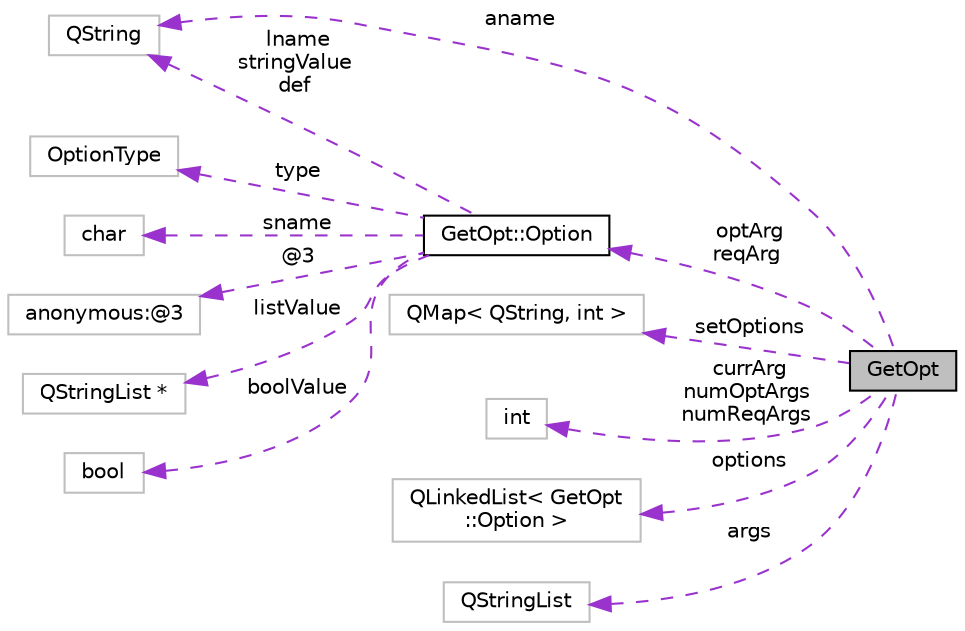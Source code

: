 digraph "GetOpt"
{
 // INTERACTIVE_SVG=YES
  edge [fontname="Helvetica",fontsize="10",labelfontname="Helvetica",labelfontsize="10"];
  node [fontname="Helvetica",fontsize="10",shape=record];
  rankdir="LR";
  Node1 [label="GetOpt",height=0.2,width=0.4,color="black", fillcolor="grey75", style="filled", fontcolor="black"];
  Node2 -> Node1 [dir="back",color="darkorchid3",fontsize="10",style="dashed",label=" aname" ,fontname="Helvetica"];
  Node2 [label="QString",height=0.2,width=0.4,color="grey75", fillcolor="white", style="filled"];
  Node3 -> Node1 [dir="back",color="darkorchid3",fontsize="10",style="dashed",label=" setOptions" ,fontname="Helvetica"];
  Node3 [label="QMap\< QString, int \>",height=0.2,width=0.4,color="grey75", fillcolor="white", style="filled"];
  Node4 -> Node1 [dir="back",color="darkorchid3",fontsize="10",style="dashed",label=" currArg\nnumOptArgs\nnumReqArgs" ,fontname="Helvetica"];
  Node4 [label="int",height=0.2,width=0.4,color="grey75", fillcolor="white", style="filled"];
  Node5 -> Node1 [dir="back",color="darkorchid3",fontsize="10",style="dashed",label=" options" ,fontname="Helvetica"];
  Node5 [label="QLinkedList\< GetOpt\l::Option \>",height=0.2,width=0.4,color="grey75", fillcolor="white", style="filled"];
  Node6 -> Node1 [dir="back",color="darkorchid3",fontsize="10",style="dashed",label=" optArg\nreqArg" ,fontname="Helvetica"];
  Node6 [label="GetOpt::Option",height=0.2,width=0.4,color="black", fillcolor="white", style="filled",URL="$d8/dfe/struct_get_opt_1_1_option.html"];
  Node7 -> Node6 [dir="back",color="darkorchid3",fontsize="10",style="dashed",label=" type" ,fontname="Helvetica"];
  Node7 [label="OptionType",height=0.2,width=0.4,color="grey75", fillcolor="white", style="filled"];
  Node2 -> Node6 [dir="back",color="darkorchid3",fontsize="10",style="dashed",label=" lname\nstringValue\ndef" ,fontname="Helvetica"];
  Node8 -> Node6 [dir="back",color="darkorchid3",fontsize="10",style="dashed",label=" sname" ,fontname="Helvetica"];
  Node8 [label="char",height=0.2,width=0.4,color="grey75", fillcolor="white", style="filled"];
  Node9 -> Node6 [dir="back",color="darkorchid3",fontsize="10",style="dashed",label=" @3" ,fontname="Helvetica"];
  Node9 [label="anonymous:@3",height=0.2,width=0.4,color="grey75", fillcolor="white", style="filled"];
  Node10 -> Node6 [dir="back",color="darkorchid3",fontsize="10",style="dashed",label=" listValue" ,fontname="Helvetica"];
  Node10 [label="QStringList *",height=0.2,width=0.4,color="grey75", fillcolor="white", style="filled"];
  Node11 -> Node6 [dir="back",color="darkorchid3",fontsize="10",style="dashed",label=" boolValue" ,fontname="Helvetica"];
  Node11 [label="bool",height=0.2,width=0.4,color="grey75", fillcolor="white", style="filled"];
  Node12 -> Node1 [dir="back",color="darkorchid3",fontsize="10",style="dashed",label=" args" ,fontname="Helvetica"];
  Node12 [label="QStringList",height=0.2,width=0.4,color="grey75", fillcolor="white", style="filled"];
}
